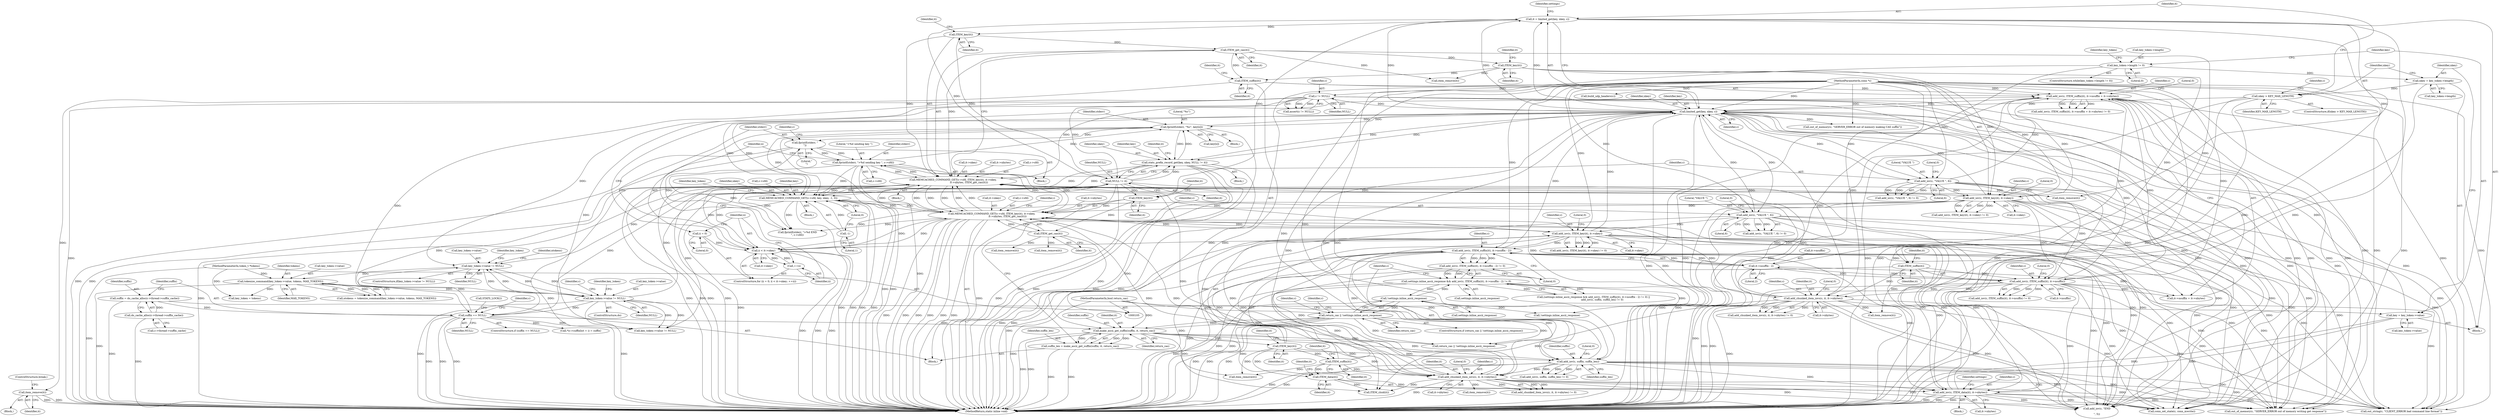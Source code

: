 digraph "0_memcached_a8c4a82787b8b6c256d61bd5c42fb7f92d1bae00@pointer" {
"1000493" [label="(Call,item_remove(it))"];
"1000482" [label="(Call,ITEM_suffix(it))"];
"1000459" [label="(Call,ITEM_key(it))"];
"1000446" [label="(Call,ITEM_get_cas(it))"];
"1000438" [label="(Call,ITEM_key(it))"];
"1000171" [label="(Call,it = limited_get(key, nkey, c))"];
"1000173" [label="(Call,limited_get(key, nkey, c))"];
"1000139" [label="(Call,key = key_token->value)"];
"1000669" [label="(Call,key_token->value != NULL)"];
"1000660" [label="(Call,tokenize_command(key_token->value, tokens, MAX_TOKENS))"];
"1000652" [label="(Call,key_token->value != NULL)"];
"1000185" [label="(Call,NULL != it)"];
"1000314" [label="(Call,suffix == NULL)"];
"1000305" [label="(Call,suffix = do_cache_alloc(c->thread->suffix_cache))"];
"1000307" [label="(Call,do_cache_alloc(c->thread->suffix_cache))"];
"1000127" [label="(Call,c != NULL)"];
"1000106" [label="(MethodParameterIn,conn *c)"];
"1000107" [label="(MethodParameterIn,token_t *tokens)"];
"1000546" [label="(Call,fprintf(stderr, \"%c\", key[ii]))"];
"1000528" [label="(Call,fprintf(stderr, \">%d sending key \", c->sfd))"];
"1000552" [label="(Call,fprintf(stderr, \"\n\"))"];
"1000434" [label="(Call,MEMCACHED_COMMAND_GET(c->sfd, ITEM_key(it), it->nkey,\n                                        it->nbytes, ITEM_get_cas(it)))"];
"1000640" [label="(Call,MEMCACHED_COMMAND_GET(c->sfd, key, nkey, -1, 0))"];
"1000245" [label="(Call,MEMCACHED_COMMAND_GET(c->sfd, ITEM_key(it), it->nkey,\n                                        it->nbytes, ITEM_get_cas(it)))"];
"1000249" [label="(Call,ITEM_key(it))"];
"1000538" [label="(Call,ii < it->nkey)"];
"1000535" [label="(Call,ii = 0)"];
"1000543" [label="(Call,++ii)"];
"1000457" [label="(Call,add_iov(c, ITEM_key(it), it->nkey))"];
"1000451" [label="(Call,add_iov(c, \"VALUE \", 6))"];
"1000368" [label="(Call,add_iov(c, ITEM_key(it), it->nkey))"];
"1000361" [label="(Call,add_iov(c, \"VALUE \", 6))"];
"1000370" [label="(Call,ITEM_key(it))"];
"1000354" [label="(Call,make_ascii_get_suffix(suffix, it, return_cas))"];
"1000257" [label="(Call,ITEM_get_cas(it))"];
"1000238" [label="(Call,return_cas || !settings.inline_ascii_response)"];
"1000109" [label="(MethodParameterIn,bool return_cas)"];
"1000240" [label="(Call,!settings.inline_ascii_response)"];
"1000377" [label="(Call,settings.inline_ascii_response && add_iov(c, ITEM_suffix(it), it->nsuffix - 2) != 0)"];
"1000381" [label="(Call,add_iov(c, ITEM_suffix(it), it->nsuffix - 2) != 0)"];
"1000382" [label="(Call,add_iov(c, ITEM_suffix(it), it->nsuffix - 2))"];
"1000384" [label="(Call,ITEM_suffix(it))"];
"1000386" [label="(Call,it->nsuffix - 2)"];
"1000500" [label="(Call,add_iov(c, ITEM_suffix(it), it->nsuffix))"];
"1000502" [label="(Call,ITEM_suffix(it))"];
"1000421" [label="(Call,add_chunked_item_iovs(c, it, it->nbytes))"];
"1000393" [label="(Call,add_iov(c, suffix, suffix_len))"];
"1000352" [label="(Call,suffix_len = make_ascii_get_suffix(suffix, it, return_cas))"];
"1000411" [label="(Call,add_iov(c, ITEM_data(it), it->nbytes))"];
"1000413" [label="(Call,ITEM_data(it))"];
"1000509" [label="(Call,add_chunked_item_iovs(c, it, it->nbytes))"];
"1000182" [label="(Call,stats_prefix_record_get(key, nkey, NULL != it))"];
"1000646" [label="(Call,-1)"];
"1000150" [label="(Call,nkey > KEY_MAX_LENGTH)"];
"1000144" [label="(Call,nkey = key_token->length)"];
"1000133" [label="(Call,key_token->length != 0)"];
"1000480" [label="(Call,add_iov(c, ITEM_suffix(it), it->nsuffix + it->nbytes))"];
"1000547" [label="(Identifier,stderr)"];
"1000666" [label="(Call,key_token = tokens)"];
"1000479" [label="(Call,add_iov(c, ITEM_suffix(it), it->nsuffix + it->nbytes) != 0)"];
"1000414" [label="(Identifier,it)"];
"1000443" [label="(Call,it->nbytes)"];
"1000641" [label="(Call,c->sfd)"];
"1000382" [label="(Call,add_iov(c, ITEM_suffix(it), it->nsuffix - 2))"];
"1000438" [label="(Call,ITEM_key(it))"];
"1000172" [label="(Identifier,it)"];
"1000364" [label="(Literal,6)"];
"1000435" [label="(Call,c->sfd)"];
"1000450" [label="(Call,add_iov(c, \"VALUE \", 6) != 0)"];
"1000132" [label="(ControlStructure,while(key_token->length != 0))"];
"1000234" [label="(Call,item_remove(it))"];
"1000130" [label="(ControlStructure,do)"];
"1000659" [label="(Identifier,ntokens)"];
"1000653" [label="(Call,key_token->value)"];
"1000251" [label="(Call,it->nkey)"];
"1000665" [label="(Identifier,MAX_TOKENS)"];
"1000314" [label="(Call,suffix == NULL)"];
"1000543" [label="(Call,++ii)"];
"1000175" [label="(Identifier,nkey)"];
"1000378" [label="(Call,settings.inline_ascii_response)"];
"1000176" [label="(Identifier,c)"];
"1000137" [label="(Literal,0)"];
"1000528" [label="(Call,fprintf(stderr, \">%d sending key \", c->sfd))"];
"1000423" [label="(Identifier,it)"];
"1000546" [label="(Call,fprintf(stderr, \"%c\", key[ii]))"];
"1000482" [label="(Call,ITEM_suffix(it))"];
"1000150" [label="(Call,nkey > KEY_MAX_LENGTH)"];
"1000388" [label="(Identifier,it)"];
"1000457" [label="(Call,add_iov(c, ITEM_key(it), it->nkey))"];
"1000436" [label="(Identifier,c)"];
"1000458" [label="(Identifier,c)"];
"1000689" [label="(Call,!settings.inline_ascii_response)"];
"1000397" [label="(Literal,0)"];
"1000355" [label="(Identifier,suffix)"];
"1000504" [label="(Call,it->nsuffix)"];
"1000427" [label="(Literal,0)"];
"1000181" [label="(Block,)"];
"1000421" [label="(Call,add_chunked_item_iovs(c, it, it->nbytes))"];
"1000654" [label="(Identifier,key_token)"];
"1000384" [label="(Call,ITEM_suffix(it))"];
"1000377" [label="(Call,settings.inline_ascii_response && add_iov(c, ITEM_suffix(it), it->nsuffix - 2) != 0)"];
"1000154" [label="(Call,out_string(c, \"CLIENT_ERROR bad command line format\"))"];
"1000182" [label="(Call,stats_prefix_record_get(key, nkey, NULL != it))"];
"1000152" [label="(Identifier,KEY_MAX_LENGTH)"];
"1000368" [label="(Call,add_iov(c, ITEM_key(it), it->nkey))"];
"1000361" [label="(Call,add_iov(c, \"VALUE \", 6))"];
"1000447" [label="(Identifier,it)"];
"1000549" [label="(Call,key[ii])"];
"1000246" [label="(Call,c->sfd)"];
"1000316" [label="(Identifier,NULL)"];
"1000530" [label="(Literal,\">%d sending key \")"];
"1000534" [label="(ControlStructure,for (ii = 0; ii < it->nkey; ++ii))"];
"1000367" [label="(Call,add_iov(c, ITEM_key(it), it->nkey) != 0)"];
"1000387" [label="(Call,it->nsuffix)"];
"1000446" [label="(Call,ITEM_get_cas(it))"];
"1000240" [label="(Call,!settings.inline_ascii_response)"];
"1000727" [label="(Call,add_iov(c, \"END\r\n\", 5))"];
"1000247" [label="(Identifier,c)"];
"1000362" [label="(Identifier,c)"];
"1000738" [label="(Call,build_udp_headers(c))"];
"1000651" [label="(ControlStructure,if(key_token->value != NULL))"];
"1000492" [label="(Block,)"];
"1000687" [label="(Call,return_cas || !settings.inline_ascii_response)"];
"1000126" [label="(Call,assert(c != NULL))"];
"1000509" [label="(Call,add_chunked_item_iovs(c, it, it->nbytes))"];
"1000502" [label="(Call,ITEM_suffix(it))"];
"1000151" [label="(Identifier,nkey)"];
"1000486" [label="(Identifier,it)"];
"1000313" [label="(ControlStructure,if (suffix == NULL))"];
"1000544" [label="(Identifier,ii)"];
"1000360" [label="(Call,add_iov(c, \"VALUE \", 6) != 0)"];
"1000574" [label="(Call,ITEM_clsid(it))"];
"1000434" [label="(Call,MEMCACHED_COMMAND_GET(c->sfd, ITEM_key(it), it->nkey,\n                                        it->nbytes, ITEM_get_cas(it)))"];
"1000107" [label="(MethodParameterIn,token_t *tokens)"];
"1000439" [label="(Identifier,it)"];
"1000676" [label="(Identifier,c)"];
"1000720" [label="(Call,key_token->value != NULL)"];
"1000664" [label="(Identifier,tokens)"];
"1000545" [label="(Block,)"];
"1000372" [label="(Call,it->nkey)"];
"1000239" [label="(Identifier,return_cas)"];
"1000508" [label="(Call,add_chunked_item_iovs(c, it, it->nbytes) != 0)"];
"1000510" [label="(Identifier,c)"];
"1000145" [label="(Identifier,nkey)"];
"1000433" [label="(Block,)"];
"1000415" [label="(Call,it->nbytes)"];
"1000106" [label="(MethodParameterIn,conn *c)"];
"1000536" [label="(Identifier,ii)"];
"1000146" [label="(Call,key_token->length)"];
"1000512" [label="(Call,it->nbytes)"];
"1000673" [label="(Identifier,NULL)"];
"1000429" [label="(Call,item_remove(it))"];
"1000375" [label="(Literal,0)"];
"1000357" [label="(Identifier,return_cas)"];
"1000529" [label="(Identifier,stderr)"];
"1000356" [label="(Identifier,it)"];
"1000503" [label="(Identifier,it)"];
"1000644" [label="(Identifier,key)"];
"1000455" [label="(Literal,0)"];
"1000548" [label="(Literal,\"%c\")"];
"1000652" [label="(Call,key_token->value != NULL)"];
"1000531" [label="(Call,c->sfd)"];
"1000133" [label="(Call,key_token->length != 0)"];
"1000526" [label="(Block,)"];
"1000538" [label="(Call,ii < it->nkey)"];
"1000149" [label="(ControlStructure,if(nkey > KEY_MAX_LENGTH))"];
"1000315" [label="(Identifier,suffix)"];
"1000370" [label="(Call,ITEM_key(it))"];
"1000139" [label="(Call,key = key_token->value)"];
"1000456" [label="(Call,add_iov(c, ITEM_key(it), it->nkey) != 0)"];
"1000392" [label="(Call,add_iov(c, suffix, suffix_len) != 0)"];
"1000155" [label="(Identifier,c)"];
"1000441" [label="(Identifier,it)"];
"1000250" [label="(Identifier,it)"];
"1000480" [label="(Call,add_iov(c, ITEM_suffix(it), it->nsuffix + it->nbytes))"];
"1000484" [label="(Call,it->nsuffix + it->nbytes)"];
"1000396" [label="(Identifier,suffix_len)"];
"1000327" [label="(Call,item_remove(it))"];
"1000440" [label="(Call,it->nkey)"];
"1000511" [label="(Identifier,it)"];
"1000712" [label="(Call,fprintf(stderr, \">%d END\n\", c->sfd))"];
"1000383" [label="(Identifier,c)"];
"1000647" [label="(Literal,1)"];
"1000481" [label="(Identifier,c)"];
"1000650" [label="(Identifier,key_token)"];
"1000318" [label="(Call,STATS_LOCK())"];
"1000451" [label="(Call,add_iov(c, \"VALUE \", 6))"];
"1000661" [label="(Call,key_token->value)"];
"1000411" [label="(Call,add_iov(c, ITEM_data(it), it->nbytes))"];
"1000187" [label="(Identifier,it)"];
"1000343" [label="(Call,*(c->suffixlist + i) = suffix)"];
"1000640" [label="(Call,MEMCACHED_COMMAND_GET(c->sfd, key, nkey, -1, 0))"];
"1000305" [label="(Call,suffix = do_cache_alloc(c->thread->suffix_cache))"];
"1000363" [label="(Literal,\"VALUE \")"];
"1000742" [label="(Call,out_of_memory(c, \"SERVER_ERROR out of memory writing get response\"))"];
"1000140" [label="(Identifier,key)"];
"1000494" [label="(Identifier,it)"];
"1000324" [label="(Call,out_of_memory(c, \"SERVER_ERROR out of memory making CAS suffix\"))"];
"1000245" [label="(Call,MEMCACHED_COMMAND_GET(c->sfd, ITEM_key(it), it->nkey,\n                                        it->nbytes, ITEM_get_cas(it)))"];
"1000171" [label="(Call,it = limited_get(key, nkey, c))"];
"1000645" [label="(Identifier,nkey)"];
"1000365" [label="(Literal,0)"];
"1000554" [label="(Literal,\"\n\")"];
"1000483" [label="(Identifier,it)"];
"1000129" [label="(Identifier,NULL)"];
"1000308" [label="(Call,c->thread->suffix_cache)"];
"1000539" [label="(Identifier,ii)"];
"1000371" [label="(Identifier,it)"];
"1000238" [label="(Call,return_cas || !settings.inline_ascii_response)"];
"1000507" [label="(Literal,0)"];
"1000135" [label="(Identifier,key_token)"];
"1000420" [label="(Call,add_chunked_item_iovs(c, it, it->nbytes) != 0)"];
"1000376" [label="(Call,(settings.inline_ascii_response && add_iov(c, ITEM_suffix(it), it->nsuffix - 2) != 0) ||\n                      add_iov(c, suffix, suffix_len) != 0)"];
"1000261" [label="(Identifier,i)"];
"1000353" [label="(Identifier,suffix_len)"];
"1000307" [label="(Call,do_cache_alloc(c->thread->suffix_cache))"];
"1000369" [label="(Identifier,c)"];
"1000249" [label="(Call,ITEM_key(it))"];
"1000144" [label="(Call,nkey = key_token->length)"];
"1000410" [label="(Block,)"];
"1000184" [label="(Identifier,nkey)"];
"1000244" [label="(Block,)"];
"1000500" [label="(Call,add_iov(c, ITEM_suffix(it), it->nsuffix))"];
"1000505" [label="(Identifier,it)"];
"1000523" [label="(Identifier,settings)"];
"1000186" [label="(Identifier,NULL)"];
"1000128" [label="(Identifier,c)"];
"1000258" [label="(Identifier,it)"];
"1000453" [label="(Literal,\"VALUE \")"];
"1000416" [label="(Identifier,it)"];
"1000306" [label="(Identifier,suffix)"];
"1000138" [label="(Block,)"];
"1000241" [label="(Call,settings.inline_ascii_response)"];
"1000646" [label="(Call,-1)"];
"1000381" [label="(Call,add_iov(c, ITEM_suffix(it), it->nsuffix - 2) != 0)"];
"1000413" [label="(Call,ITEM_data(it))"];
"1000185" [label="(Call,NULL != it)"];
"1000464" [label="(Literal,0)"];
"1000354" [label="(Call,make_ascii_get_suffix(suffix, it, return_cas))"];
"1000179" [label="(Identifier,settings)"];
"1000394" [label="(Identifier,c)"];
"1000670" [label="(Call,key_token->value)"];
"1000393" [label="(Call,add_iov(c, suffix, suffix_len))"];
"1000656" [label="(Identifier,NULL)"];
"1000517" [label="(Call,item_remove(it))"];
"1000495" [label="(ControlStructure,break;)"];
"1000183" [label="(Identifier,key)"];
"1000552" [label="(Call,fprintf(stderr, \"\n\"))"];
"1000535" [label="(Call,ii = 0)"];
"1000373" [label="(Identifier,it)"];
"1000352" [label="(Call,suffix_len = make_ascii_get_suffix(suffix, it, return_cas))"];
"1000671" [label="(Identifier,key_token)"];
"1000462" [label="(Identifier,it)"];
"1000399" [label="(Call,item_remove(it))"];
"1000459" [label="(Call,ITEM_key(it))"];
"1000424" [label="(Call,it->nbytes)"];
"1000553" [label="(Identifier,stderr)"];
"1000412" [label="(Identifier,c)"];
"1000515" [label="(Literal,0)"];
"1000395" [label="(Identifier,suffix)"];
"1000491" [label="(Literal,0)"];
"1000386" [label="(Call,it->nsuffix - 2)"];
"1000605" [label="(Block,)"];
"1000658" [label="(Call,ntokens = tokenize_command(key_token->value, tokens, MAX_TOKENS))"];
"1000452" [label="(Identifier,c)"];
"1000391" [label="(Literal,0)"];
"1000755" [label="(MethodReturn,static inline void)"];
"1000493" [label="(Call,item_remove(it))"];
"1000466" [label="(Call,item_remove(it))"];
"1000174" [label="(Identifier,key)"];
"1000648" [label="(Literal,0)"];
"1000660" [label="(Call,tokenize_command(key_token->value, tokens, MAX_TOKENS))"];
"1000454" [label="(Literal,6)"];
"1000390" [label="(Literal,2)"];
"1000560" [label="(Identifier,c)"];
"1000501" [label="(Identifier,c)"];
"1000237" [label="(ControlStructure,if (return_cas || !settings.inline_ascii_response))"];
"1000669" [label="(Call,key_token->value != NULL)"];
"1000537" [label="(Literal,0)"];
"1000540" [label="(Call,it->nkey)"];
"1000127" [label="(Call,c != NULL)"];
"1000460" [label="(Identifier,it)"];
"1000252" [label="(Identifier,it)"];
"1000109" [label="(MethodParameterIn,bool return_cas)"];
"1000347" [label="(Identifier,c)"];
"1000141" [label="(Call,key_token->value)"];
"1000302" [label="(Call,item_remove(it))"];
"1000257" [label="(Call,ITEM_get_cas(it))"];
"1000254" [label="(Call,it->nbytes)"];
"1000461" [label="(Call,it->nkey)"];
"1000385" [label="(Identifier,it)"];
"1000189" [label="(Identifier,it)"];
"1000173" [label="(Call,limited_get(key, nkey, c))"];
"1000499" [label="(Call,add_iov(c, ITEM_suffix(it), it->nsuffix) != 0)"];
"1000747" [label="(Call,conn_set_state(c, conn_mwrite))"];
"1000134" [label="(Call,key_token->length)"];
"1000422" [label="(Identifier,c)"];
"1000493" -> "1000492"  [label="AST: "];
"1000493" -> "1000494"  [label="CFG: "];
"1000494" -> "1000493"  [label="AST: "];
"1000495" -> "1000493"  [label="CFG: "];
"1000493" -> "1000755"  [label="DDG: "];
"1000493" -> "1000755"  [label="DDG: "];
"1000482" -> "1000493"  [label="DDG: "];
"1000482" -> "1000480"  [label="AST: "];
"1000482" -> "1000483"  [label="CFG: "];
"1000483" -> "1000482"  [label="AST: "];
"1000486" -> "1000482"  [label="CFG: "];
"1000482" -> "1000480"  [label="DDG: "];
"1000459" -> "1000482"  [label="DDG: "];
"1000446" -> "1000482"  [label="DDG: "];
"1000482" -> "1000574"  [label="DDG: "];
"1000459" -> "1000457"  [label="AST: "];
"1000459" -> "1000460"  [label="CFG: "];
"1000460" -> "1000459"  [label="AST: "];
"1000462" -> "1000459"  [label="CFG: "];
"1000459" -> "1000457"  [label="DDG: "];
"1000446" -> "1000459"  [label="DDG: "];
"1000459" -> "1000466"  [label="DDG: "];
"1000459" -> "1000502"  [label="DDG: "];
"1000446" -> "1000434"  [label="AST: "];
"1000446" -> "1000447"  [label="CFG: "];
"1000447" -> "1000446"  [label="AST: "];
"1000434" -> "1000446"  [label="CFG: "];
"1000446" -> "1000434"  [label="DDG: "];
"1000438" -> "1000446"  [label="DDG: "];
"1000446" -> "1000466"  [label="DDG: "];
"1000446" -> "1000502"  [label="DDG: "];
"1000438" -> "1000434"  [label="AST: "];
"1000438" -> "1000439"  [label="CFG: "];
"1000439" -> "1000438"  [label="AST: "];
"1000441" -> "1000438"  [label="CFG: "];
"1000438" -> "1000434"  [label="DDG: "];
"1000171" -> "1000438"  [label="DDG: "];
"1000185" -> "1000438"  [label="DDG: "];
"1000171" -> "1000138"  [label="AST: "];
"1000171" -> "1000173"  [label="CFG: "];
"1000172" -> "1000171"  [label="AST: "];
"1000173" -> "1000171"  [label="AST: "];
"1000179" -> "1000171"  [label="CFG: "];
"1000171" -> "1000755"  [label="DDG: "];
"1000171" -> "1000755"  [label="DDG: "];
"1000173" -> "1000171"  [label="DDG: "];
"1000173" -> "1000171"  [label="DDG: "];
"1000173" -> "1000171"  [label="DDG: "];
"1000171" -> "1000185"  [label="DDG: "];
"1000171" -> "1000234"  [label="DDG: "];
"1000171" -> "1000249"  [label="DDG: "];
"1000173" -> "1000176"  [label="CFG: "];
"1000174" -> "1000173"  [label="AST: "];
"1000175" -> "1000173"  [label="AST: "];
"1000176" -> "1000173"  [label="AST: "];
"1000173" -> "1000755"  [label="DDG: "];
"1000173" -> "1000755"  [label="DDG: "];
"1000173" -> "1000154"  [label="DDG: "];
"1000139" -> "1000173"  [label="DDG: "];
"1000546" -> "1000173"  [label="DDG: "];
"1000150" -> "1000173"  [label="DDG: "];
"1000368" -> "1000173"  [label="DDG: "];
"1000393" -> "1000173"  [label="DDG: "];
"1000382" -> "1000173"  [label="DDG: "];
"1000411" -> "1000173"  [label="DDG: "];
"1000500" -> "1000173"  [label="DDG: "];
"1000451" -> "1000173"  [label="DDG: "];
"1000421" -> "1000173"  [label="DDG: "];
"1000361" -> "1000173"  [label="DDG: "];
"1000457" -> "1000173"  [label="DDG: "];
"1000127" -> "1000173"  [label="DDG: "];
"1000480" -> "1000173"  [label="DDG: "];
"1000509" -> "1000173"  [label="DDG: "];
"1000106" -> "1000173"  [label="DDG: "];
"1000173" -> "1000182"  [label="DDG: "];
"1000173" -> "1000182"  [label="DDG: "];
"1000173" -> "1000324"  [label="DDG: "];
"1000173" -> "1000361"  [label="DDG: "];
"1000173" -> "1000451"  [label="DDG: "];
"1000173" -> "1000546"  [label="DDG: "];
"1000173" -> "1000640"  [label="DDG: "];
"1000173" -> "1000640"  [label="DDG: "];
"1000173" -> "1000727"  [label="DDG: "];
"1000173" -> "1000742"  [label="DDG: "];
"1000173" -> "1000747"  [label="DDG: "];
"1000139" -> "1000138"  [label="AST: "];
"1000139" -> "1000141"  [label="CFG: "];
"1000140" -> "1000139"  [label="AST: "];
"1000141" -> "1000139"  [label="AST: "];
"1000145" -> "1000139"  [label="CFG: "];
"1000139" -> "1000755"  [label="DDG: "];
"1000139" -> "1000755"  [label="DDG: "];
"1000669" -> "1000139"  [label="DDG: "];
"1000669" -> "1000130"  [label="AST: "];
"1000669" -> "1000673"  [label="CFG: "];
"1000670" -> "1000669"  [label="AST: "];
"1000673" -> "1000669"  [label="AST: "];
"1000135" -> "1000669"  [label="CFG: "];
"1000676" -> "1000669"  [label="CFG: "];
"1000669" -> "1000755"  [label="DDG: "];
"1000669" -> "1000755"  [label="DDG: "];
"1000669" -> "1000185"  [label="DDG: "];
"1000669" -> "1000314"  [label="DDG: "];
"1000669" -> "1000652"  [label="DDG: "];
"1000669" -> "1000652"  [label="DDG: "];
"1000660" -> "1000669"  [label="DDG: "];
"1000652" -> "1000669"  [label="DDG: "];
"1000652" -> "1000669"  [label="DDG: "];
"1000669" -> "1000720"  [label="DDG: "];
"1000669" -> "1000720"  [label="DDG: "];
"1000660" -> "1000658"  [label="AST: "];
"1000660" -> "1000665"  [label="CFG: "];
"1000661" -> "1000660"  [label="AST: "];
"1000664" -> "1000660"  [label="AST: "];
"1000665" -> "1000660"  [label="AST: "];
"1000658" -> "1000660"  [label="CFG: "];
"1000660" -> "1000755"  [label="DDG: "];
"1000660" -> "1000658"  [label="DDG: "];
"1000660" -> "1000658"  [label="DDG: "];
"1000660" -> "1000658"  [label="DDG: "];
"1000652" -> "1000660"  [label="DDG: "];
"1000107" -> "1000660"  [label="DDG: "];
"1000660" -> "1000666"  [label="DDG: "];
"1000652" -> "1000651"  [label="AST: "];
"1000652" -> "1000656"  [label="CFG: "];
"1000653" -> "1000652"  [label="AST: "];
"1000656" -> "1000652"  [label="AST: "];
"1000671" -> "1000652"  [label="CFG: "];
"1000659" -> "1000652"  [label="CFG: "];
"1000185" -> "1000652"  [label="DDG: "];
"1000314" -> "1000652"  [label="DDG: "];
"1000127" -> "1000652"  [label="DDG: "];
"1000185" -> "1000182"  [label="AST: "];
"1000185" -> "1000187"  [label="CFG: "];
"1000186" -> "1000185"  [label="AST: "];
"1000187" -> "1000185"  [label="AST: "];
"1000182" -> "1000185"  [label="CFG: "];
"1000185" -> "1000755"  [label="DDG: "];
"1000185" -> "1000755"  [label="DDG: "];
"1000185" -> "1000182"  [label="DDG: "];
"1000185" -> "1000182"  [label="DDG: "];
"1000314" -> "1000185"  [label="DDG: "];
"1000127" -> "1000185"  [label="DDG: "];
"1000185" -> "1000234"  [label="DDG: "];
"1000185" -> "1000249"  [label="DDG: "];
"1000185" -> "1000314"  [label="DDG: "];
"1000185" -> "1000720"  [label="DDG: "];
"1000314" -> "1000313"  [label="AST: "];
"1000314" -> "1000316"  [label="CFG: "];
"1000315" -> "1000314"  [label="AST: "];
"1000316" -> "1000314"  [label="AST: "];
"1000318" -> "1000314"  [label="CFG: "];
"1000347" -> "1000314"  [label="CFG: "];
"1000314" -> "1000755"  [label="DDG: "];
"1000314" -> "1000755"  [label="DDG: "];
"1000314" -> "1000755"  [label="DDG: "];
"1000305" -> "1000314"  [label="DDG: "];
"1000127" -> "1000314"  [label="DDG: "];
"1000314" -> "1000343"  [label="DDG: "];
"1000314" -> "1000354"  [label="DDG: "];
"1000314" -> "1000720"  [label="DDG: "];
"1000305" -> "1000244"  [label="AST: "];
"1000305" -> "1000307"  [label="CFG: "];
"1000306" -> "1000305"  [label="AST: "];
"1000307" -> "1000305"  [label="AST: "];
"1000315" -> "1000305"  [label="CFG: "];
"1000305" -> "1000755"  [label="DDG: "];
"1000307" -> "1000305"  [label="DDG: "];
"1000307" -> "1000308"  [label="CFG: "];
"1000308" -> "1000307"  [label="AST: "];
"1000307" -> "1000755"  [label="DDG: "];
"1000127" -> "1000126"  [label="AST: "];
"1000127" -> "1000129"  [label="CFG: "];
"1000128" -> "1000127"  [label="AST: "];
"1000129" -> "1000127"  [label="AST: "];
"1000126" -> "1000127"  [label="CFG: "];
"1000127" -> "1000755"  [label="DDG: "];
"1000127" -> "1000126"  [label="DDG: "];
"1000127" -> "1000126"  [label="DDG: "];
"1000106" -> "1000127"  [label="DDG: "];
"1000127" -> "1000154"  [label="DDG: "];
"1000127" -> "1000720"  [label="DDG: "];
"1000127" -> "1000727"  [label="DDG: "];
"1000127" -> "1000742"  [label="DDG: "];
"1000127" -> "1000747"  [label="DDG: "];
"1000106" -> "1000105"  [label="AST: "];
"1000106" -> "1000755"  [label="DDG: "];
"1000106" -> "1000154"  [label="DDG: "];
"1000106" -> "1000324"  [label="DDG: "];
"1000106" -> "1000361"  [label="DDG: "];
"1000106" -> "1000368"  [label="DDG: "];
"1000106" -> "1000382"  [label="DDG: "];
"1000106" -> "1000393"  [label="DDG: "];
"1000106" -> "1000411"  [label="DDG: "];
"1000106" -> "1000421"  [label="DDG: "];
"1000106" -> "1000451"  [label="DDG: "];
"1000106" -> "1000457"  [label="DDG: "];
"1000106" -> "1000480"  [label="DDG: "];
"1000106" -> "1000500"  [label="DDG: "];
"1000106" -> "1000509"  [label="DDG: "];
"1000106" -> "1000727"  [label="DDG: "];
"1000106" -> "1000738"  [label="DDG: "];
"1000106" -> "1000742"  [label="DDG: "];
"1000106" -> "1000747"  [label="DDG: "];
"1000107" -> "1000105"  [label="AST: "];
"1000107" -> "1000755"  [label="DDG: "];
"1000107" -> "1000666"  [label="DDG: "];
"1000546" -> "1000545"  [label="AST: "];
"1000546" -> "1000549"  [label="CFG: "];
"1000547" -> "1000546"  [label="AST: "];
"1000548" -> "1000546"  [label="AST: "];
"1000549" -> "1000546"  [label="AST: "];
"1000544" -> "1000546"  [label="CFG: "];
"1000546" -> "1000755"  [label="DDG: "];
"1000546" -> "1000755"  [label="DDG: "];
"1000546" -> "1000182"  [label="DDG: "];
"1000528" -> "1000546"  [label="DDG: "];
"1000182" -> "1000546"  [label="DDG: "];
"1000546" -> "1000552"  [label="DDG: "];
"1000546" -> "1000640"  [label="DDG: "];
"1000528" -> "1000526"  [label="AST: "];
"1000528" -> "1000531"  [label="CFG: "];
"1000529" -> "1000528"  [label="AST: "];
"1000530" -> "1000528"  [label="AST: "];
"1000531" -> "1000528"  [label="AST: "];
"1000536" -> "1000528"  [label="CFG: "];
"1000528" -> "1000755"  [label="DDG: "];
"1000528" -> "1000755"  [label="DDG: "];
"1000528" -> "1000245"  [label="DDG: "];
"1000528" -> "1000434"  [label="DDG: "];
"1000552" -> "1000528"  [label="DDG: "];
"1000434" -> "1000528"  [label="DDG: "];
"1000245" -> "1000528"  [label="DDG: "];
"1000528" -> "1000552"  [label="DDG: "];
"1000528" -> "1000640"  [label="DDG: "];
"1000528" -> "1000712"  [label="DDG: "];
"1000552" -> "1000526"  [label="AST: "];
"1000552" -> "1000554"  [label="CFG: "];
"1000553" -> "1000552"  [label="AST: "];
"1000554" -> "1000552"  [label="AST: "];
"1000560" -> "1000552"  [label="CFG: "];
"1000552" -> "1000755"  [label="DDG: "];
"1000552" -> "1000755"  [label="DDG: "];
"1000552" -> "1000712"  [label="DDG: "];
"1000434" -> "1000433"  [label="AST: "];
"1000435" -> "1000434"  [label="AST: "];
"1000440" -> "1000434"  [label="AST: "];
"1000443" -> "1000434"  [label="AST: "];
"1000452" -> "1000434"  [label="CFG: "];
"1000434" -> "1000755"  [label="DDG: "];
"1000434" -> "1000755"  [label="DDG: "];
"1000434" -> "1000755"  [label="DDG: "];
"1000434" -> "1000755"  [label="DDG: "];
"1000434" -> "1000755"  [label="DDG: "];
"1000434" -> "1000755"  [label="DDG: "];
"1000434" -> "1000245"  [label="DDG: "];
"1000434" -> "1000245"  [label="DDG: "];
"1000434" -> "1000245"  [label="DDG: "];
"1000640" -> "1000434"  [label="DDG: "];
"1000245" -> "1000434"  [label="DDG: "];
"1000245" -> "1000434"  [label="DDG: "];
"1000245" -> "1000434"  [label="DDG: "];
"1000538" -> "1000434"  [label="DDG: "];
"1000457" -> "1000434"  [label="DDG: "];
"1000368" -> "1000434"  [label="DDG: "];
"1000421" -> "1000434"  [label="DDG: "];
"1000411" -> "1000434"  [label="DDG: "];
"1000509" -> "1000434"  [label="DDG: "];
"1000434" -> "1000457"  [label="DDG: "];
"1000434" -> "1000480"  [label="DDG: "];
"1000434" -> "1000484"  [label="DDG: "];
"1000434" -> "1000509"  [label="DDG: "];
"1000434" -> "1000538"  [label="DDG: "];
"1000434" -> "1000640"  [label="DDG: "];
"1000434" -> "1000712"  [label="DDG: "];
"1000640" -> "1000605"  [label="AST: "];
"1000640" -> "1000648"  [label="CFG: "];
"1000641" -> "1000640"  [label="AST: "];
"1000644" -> "1000640"  [label="AST: "];
"1000645" -> "1000640"  [label="AST: "];
"1000646" -> "1000640"  [label="AST: "];
"1000648" -> "1000640"  [label="AST: "];
"1000650" -> "1000640"  [label="CFG: "];
"1000640" -> "1000755"  [label="DDG: "];
"1000640" -> "1000755"  [label="DDG: "];
"1000640" -> "1000755"  [label="DDG: "];
"1000640" -> "1000755"  [label="DDG: "];
"1000640" -> "1000755"  [label="DDG: "];
"1000640" -> "1000245"  [label="DDG: "];
"1000245" -> "1000640"  [label="DDG: "];
"1000182" -> "1000640"  [label="DDG: "];
"1000182" -> "1000640"  [label="DDG: "];
"1000646" -> "1000640"  [label="DDG: "];
"1000640" -> "1000712"  [label="DDG: "];
"1000245" -> "1000244"  [label="AST: "];
"1000245" -> "1000257"  [label="CFG: "];
"1000246" -> "1000245"  [label="AST: "];
"1000249" -> "1000245"  [label="AST: "];
"1000251" -> "1000245"  [label="AST: "];
"1000254" -> "1000245"  [label="AST: "];
"1000257" -> "1000245"  [label="AST: "];
"1000261" -> "1000245"  [label="CFG: "];
"1000245" -> "1000755"  [label="DDG: "];
"1000245" -> "1000755"  [label="DDG: "];
"1000245" -> "1000755"  [label="DDG: "];
"1000245" -> "1000755"  [label="DDG: "];
"1000245" -> "1000755"  [label="DDG: "];
"1000245" -> "1000755"  [label="DDG: "];
"1000249" -> "1000245"  [label="DDG: "];
"1000538" -> "1000245"  [label="DDG: "];
"1000457" -> "1000245"  [label="DDG: "];
"1000368" -> "1000245"  [label="DDG: "];
"1000421" -> "1000245"  [label="DDG: "];
"1000411" -> "1000245"  [label="DDG: "];
"1000509" -> "1000245"  [label="DDG: "];
"1000257" -> "1000245"  [label="DDG: "];
"1000245" -> "1000368"  [label="DDG: "];
"1000245" -> "1000411"  [label="DDG: "];
"1000245" -> "1000421"  [label="DDG: "];
"1000245" -> "1000538"  [label="DDG: "];
"1000245" -> "1000712"  [label="DDG: "];
"1000249" -> "1000250"  [label="CFG: "];
"1000250" -> "1000249"  [label="AST: "];
"1000252" -> "1000249"  [label="CFG: "];
"1000249" -> "1000257"  [label="DDG: "];
"1000538" -> "1000534"  [label="AST: "];
"1000538" -> "1000540"  [label="CFG: "];
"1000539" -> "1000538"  [label="AST: "];
"1000540" -> "1000538"  [label="AST: "];
"1000547" -> "1000538"  [label="CFG: "];
"1000553" -> "1000538"  [label="CFG: "];
"1000538" -> "1000755"  [label="DDG: "];
"1000538" -> "1000755"  [label="DDG: "];
"1000538" -> "1000755"  [label="DDG: "];
"1000535" -> "1000538"  [label="DDG: "];
"1000543" -> "1000538"  [label="DDG: "];
"1000457" -> "1000538"  [label="DDG: "];
"1000368" -> "1000538"  [label="DDG: "];
"1000538" -> "1000543"  [label="DDG: "];
"1000535" -> "1000534"  [label="AST: "];
"1000535" -> "1000537"  [label="CFG: "];
"1000536" -> "1000535"  [label="AST: "];
"1000537" -> "1000535"  [label="AST: "];
"1000539" -> "1000535"  [label="CFG: "];
"1000543" -> "1000534"  [label="AST: "];
"1000543" -> "1000544"  [label="CFG: "];
"1000544" -> "1000543"  [label="AST: "];
"1000539" -> "1000543"  [label="CFG: "];
"1000457" -> "1000456"  [label="AST: "];
"1000457" -> "1000461"  [label="CFG: "];
"1000458" -> "1000457"  [label="AST: "];
"1000461" -> "1000457"  [label="AST: "];
"1000464" -> "1000457"  [label="CFG: "];
"1000457" -> "1000755"  [label="DDG: "];
"1000457" -> "1000755"  [label="DDG: "];
"1000457" -> "1000154"  [label="DDG: "];
"1000457" -> "1000456"  [label="DDG: "];
"1000457" -> "1000456"  [label="DDG: "];
"1000457" -> "1000456"  [label="DDG: "];
"1000451" -> "1000457"  [label="DDG: "];
"1000457" -> "1000480"  [label="DDG: "];
"1000457" -> "1000500"  [label="DDG: "];
"1000457" -> "1000727"  [label="DDG: "];
"1000457" -> "1000742"  [label="DDG: "];
"1000457" -> "1000747"  [label="DDG: "];
"1000451" -> "1000450"  [label="AST: "];
"1000451" -> "1000454"  [label="CFG: "];
"1000452" -> "1000451"  [label="AST: "];
"1000453" -> "1000451"  [label="AST: "];
"1000454" -> "1000451"  [label="AST: "];
"1000455" -> "1000451"  [label="CFG: "];
"1000451" -> "1000154"  [label="DDG: "];
"1000451" -> "1000450"  [label="DDG: "];
"1000451" -> "1000450"  [label="DDG: "];
"1000451" -> "1000450"  [label="DDG: "];
"1000451" -> "1000480"  [label="DDG: "];
"1000451" -> "1000500"  [label="DDG: "];
"1000451" -> "1000727"  [label="DDG: "];
"1000451" -> "1000742"  [label="DDG: "];
"1000451" -> "1000747"  [label="DDG: "];
"1000368" -> "1000367"  [label="AST: "];
"1000368" -> "1000372"  [label="CFG: "];
"1000369" -> "1000368"  [label="AST: "];
"1000370" -> "1000368"  [label="AST: "];
"1000372" -> "1000368"  [label="AST: "];
"1000375" -> "1000368"  [label="CFG: "];
"1000368" -> "1000755"  [label="DDG: "];
"1000368" -> "1000755"  [label="DDG: "];
"1000368" -> "1000154"  [label="DDG: "];
"1000368" -> "1000367"  [label="DDG: "];
"1000368" -> "1000367"  [label="DDG: "];
"1000368" -> "1000367"  [label="DDG: "];
"1000361" -> "1000368"  [label="DDG: "];
"1000370" -> "1000368"  [label="DDG: "];
"1000368" -> "1000382"  [label="DDG: "];
"1000368" -> "1000393"  [label="DDG: "];
"1000368" -> "1000411"  [label="DDG: "];
"1000368" -> "1000421"  [label="DDG: "];
"1000368" -> "1000727"  [label="DDG: "];
"1000368" -> "1000742"  [label="DDG: "];
"1000368" -> "1000747"  [label="DDG: "];
"1000361" -> "1000360"  [label="AST: "];
"1000361" -> "1000364"  [label="CFG: "];
"1000362" -> "1000361"  [label="AST: "];
"1000363" -> "1000361"  [label="AST: "];
"1000364" -> "1000361"  [label="AST: "];
"1000365" -> "1000361"  [label="CFG: "];
"1000361" -> "1000154"  [label="DDG: "];
"1000361" -> "1000360"  [label="DDG: "];
"1000361" -> "1000360"  [label="DDG: "];
"1000361" -> "1000360"  [label="DDG: "];
"1000361" -> "1000411"  [label="DDG: "];
"1000361" -> "1000421"  [label="DDG: "];
"1000361" -> "1000727"  [label="DDG: "];
"1000361" -> "1000742"  [label="DDG: "];
"1000361" -> "1000747"  [label="DDG: "];
"1000370" -> "1000371"  [label="CFG: "];
"1000371" -> "1000370"  [label="AST: "];
"1000373" -> "1000370"  [label="CFG: "];
"1000354" -> "1000370"  [label="DDG: "];
"1000370" -> "1000384"  [label="DDG: "];
"1000370" -> "1000399"  [label="DDG: "];
"1000370" -> "1000413"  [label="DDG: "];
"1000370" -> "1000421"  [label="DDG: "];
"1000354" -> "1000352"  [label="AST: "];
"1000354" -> "1000357"  [label="CFG: "];
"1000355" -> "1000354"  [label="AST: "];
"1000356" -> "1000354"  [label="AST: "];
"1000357" -> "1000354"  [label="AST: "];
"1000352" -> "1000354"  [label="CFG: "];
"1000354" -> "1000755"  [label="DDG: "];
"1000354" -> "1000755"  [label="DDG: "];
"1000354" -> "1000238"  [label="DDG: "];
"1000354" -> "1000352"  [label="DDG: "];
"1000354" -> "1000352"  [label="DDG: "];
"1000354" -> "1000352"  [label="DDG: "];
"1000257" -> "1000354"  [label="DDG: "];
"1000238" -> "1000354"  [label="DDG: "];
"1000109" -> "1000354"  [label="DDG: "];
"1000354" -> "1000393"  [label="DDG: "];
"1000354" -> "1000399"  [label="DDG: "];
"1000354" -> "1000413"  [label="DDG: "];
"1000354" -> "1000421"  [label="DDG: "];
"1000354" -> "1000687"  [label="DDG: "];
"1000257" -> "1000258"  [label="CFG: "];
"1000258" -> "1000257"  [label="AST: "];
"1000257" -> "1000302"  [label="DDG: "];
"1000257" -> "1000327"  [label="DDG: "];
"1000238" -> "1000237"  [label="AST: "];
"1000238" -> "1000239"  [label="CFG: "];
"1000238" -> "1000240"  [label="CFG: "];
"1000239" -> "1000238"  [label="AST: "];
"1000240" -> "1000238"  [label="AST: "];
"1000247" -> "1000238"  [label="CFG: "];
"1000436" -> "1000238"  [label="CFG: "];
"1000238" -> "1000755"  [label="DDG: "];
"1000238" -> "1000755"  [label="DDG: "];
"1000238" -> "1000755"  [label="DDG: "];
"1000109" -> "1000238"  [label="DDG: "];
"1000240" -> "1000238"  [label="DDG: "];
"1000238" -> "1000687"  [label="DDG: "];
"1000238" -> "1000687"  [label="DDG: "];
"1000109" -> "1000105"  [label="AST: "];
"1000109" -> "1000755"  [label="DDG: "];
"1000109" -> "1000687"  [label="DDG: "];
"1000240" -> "1000241"  [label="CFG: "];
"1000241" -> "1000240"  [label="AST: "];
"1000240" -> "1000755"  [label="DDG: "];
"1000377" -> "1000240"  [label="DDG: "];
"1000240" -> "1000377"  [label="DDG: "];
"1000240" -> "1000689"  [label="DDG: "];
"1000377" -> "1000376"  [label="AST: "];
"1000377" -> "1000378"  [label="CFG: "];
"1000377" -> "1000381"  [label="CFG: "];
"1000378" -> "1000377"  [label="AST: "];
"1000381" -> "1000377"  [label="AST: "];
"1000394" -> "1000377"  [label="CFG: "];
"1000376" -> "1000377"  [label="CFG: "];
"1000377" -> "1000755"  [label="DDG: "];
"1000377" -> "1000755"  [label="DDG: "];
"1000377" -> "1000376"  [label="DDG: "];
"1000377" -> "1000376"  [label="DDG: "];
"1000381" -> "1000377"  [label="DDG: "];
"1000381" -> "1000377"  [label="DDG: "];
"1000377" -> "1000689"  [label="DDG: "];
"1000381" -> "1000391"  [label="CFG: "];
"1000382" -> "1000381"  [label="AST: "];
"1000391" -> "1000381"  [label="AST: "];
"1000381" -> "1000755"  [label="DDG: "];
"1000382" -> "1000381"  [label="DDG: "];
"1000382" -> "1000381"  [label="DDG: "];
"1000382" -> "1000381"  [label="DDG: "];
"1000382" -> "1000386"  [label="CFG: "];
"1000383" -> "1000382"  [label="AST: "];
"1000384" -> "1000382"  [label="AST: "];
"1000386" -> "1000382"  [label="AST: "];
"1000391" -> "1000382"  [label="CFG: "];
"1000382" -> "1000755"  [label="DDG: "];
"1000382" -> "1000755"  [label="DDG: "];
"1000382" -> "1000154"  [label="DDG: "];
"1000384" -> "1000382"  [label="DDG: "];
"1000386" -> "1000382"  [label="DDG: "];
"1000386" -> "1000382"  [label="DDG: "];
"1000382" -> "1000393"  [label="DDG: "];
"1000382" -> "1000411"  [label="DDG: "];
"1000382" -> "1000421"  [label="DDG: "];
"1000382" -> "1000727"  [label="DDG: "];
"1000382" -> "1000742"  [label="DDG: "];
"1000382" -> "1000747"  [label="DDG: "];
"1000384" -> "1000385"  [label="CFG: "];
"1000385" -> "1000384"  [label="AST: "];
"1000388" -> "1000384"  [label="CFG: "];
"1000384" -> "1000399"  [label="DDG: "];
"1000384" -> "1000413"  [label="DDG: "];
"1000384" -> "1000421"  [label="DDG: "];
"1000386" -> "1000390"  [label="CFG: "];
"1000387" -> "1000386"  [label="AST: "];
"1000390" -> "1000386"  [label="AST: "];
"1000386" -> "1000755"  [label="DDG: "];
"1000500" -> "1000386"  [label="DDG: "];
"1000386" -> "1000480"  [label="DDG: "];
"1000386" -> "1000484"  [label="DDG: "];
"1000386" -> "1000500"  [label="DDG: "];
"1000500" -> "1000499"  [label="AST: "];
"1000500" -> "1000504"  [label="CFG: "];
"1000501" -> "1000500"  [label="AST: "];
"1000502" -> "1000500"  [label="AST: "];
"1000504" -> "1000500"  [label="AST: "];
"1000507" -> "1000500"  [label="CFG: "];
"1000500" -> "1000755"  [label="DDG: "];
"1000500" -> "1000755"  [label="DDG: "];
"1000500" -> "1000154"  [label="DDG: "];
"1000500" -> "1000480"  [label="DDG: "];
"1000500" -> "1000484"  [label="DDG: "];
"1000500" -> "1000499"  [label="DDG: "];
"1000500" -> "1000499"  [label="DDG: "];
"1000500" -> "1000499"  [label="DDG: "];
"1000502" -> "1000500"  [label="DDG: "];
"1000500" -> "1000509"  [label="DDG: "];
"1000500" -> "1000727"  [label="DDG: "];
"1000500" -> "1000742"  [label="DDG: "];
"1000500" -> "1000747"  [label="DDG: "];
"1000502" -> "1000503"  [label="CFG: "];
"1000503" -> "1000502"  [label="AST: "];
"1000505" -> "1000502"  [label="CFG: "];
"1000502" -> "1000509"  [label="DDG: "];
"1000502" -> "1000517"  [label="DDG: "];
"1000502" -> "1000574"  [label="DDG: "];
"1000421" -> "1000420"  [label="AST: "];
"1000421" -> "1000424"  [label="CFG: "];
"1000422" -> "1000421"  [label="AST: "];
"1000423" -> "1000421"  [label="AST: "];
"1000424" -> "1000421"  [label="AST: "];
"1000427" -> "1000421"  [label="CFG: "];
"1000421" -> "1000755"  [label="DDG: "];
"1000421" -> "1000154"  [label="DDG: "];
"1000421" -> "1000420"  [label="DDG: "];
"1000421" -> "1000420"  [label="DDG: "];
"1000421" -> "1000420"  [label="DDG: "];
"1000393" -> "1000421"  [label="DDG: "];
"1000421" -> "1000429"  [label="DDG: "];
"1000421" -> "1000574"  [label="DDG: "];
"1000421" -> "1000727"  [label="DDG: "];
"1000421" -> "1000742"  [label="DDG: "];
"1000421" -> "1000747"  [label="DDG: "];
"1000393" -> "1000392"  [label="AST: "];
"1000393" -> "1000396"  [label="CFG: "];
"1000394" -> "1000393"  [label="AST: "];
"1000395" -> "1000393"  [label="AST: "];
"1000396" -> "1000393"  [label="AST: "];
"1000397" -> "1000393"  [label="CFG: "];
"1000393" -> "1000755"  [label="DDG: "];
"1000393" -> "1000755"  [label="DDG: "];
"1000393" -> "1000154"  [label="DDG: "];
"1000393" -> "1000392"  [label="DDG: "];
"1000393" -> "1000392"  [label="DDG: "];
"1000393" -> "1000392"  [label="DDG: "];
"1000352" -> "1000393"  [label="DDG: "];
"1000393" -> "1000411"  [label="DDG: "];
"1000393" -> "1000727"  [label="DDG: "];
"1000393" -> "1000742"  [label="DDG: "];
"1000393" -> "1000747"  [label="DDG: "];
"1000352" -> "1000244"  [label="AST: "];
"1000353" -> "1000352"  [label="AST: "];
"1000362" -> "1000352"  [label="CFG: "];
"1000352" -> "1000755"  [label="DDG: "];
"1000352" -> "1000755"  [label="DDG: "];
"1000411" -> "1000410"  [label="AST: "];
"1000411" -> "1000415"  [label="CFG: "];
"1000412" -> "1000411"  [label="AST: "];
"1000413" -> "1000411"  [label="AST: "];
"1000415" -> "1000411"  [label="AST: "];
"1000523" -> "1000411"  [label="CFG: "];
"1000411" -> "1000755"  [label="DDG: "];
"1000411" -> "1000755"  [label="DDG: "];
"1000411" -> "1000755"  [label="DDG: "];
"1000411" -> "1000154"  [label="DDG: "];
"1000413" -> "1000411"  [label="DDG: "];
"1000411" -> "1000727"  [label="DDG: "];
"1000411" -> "1000742"  [label="DDG: "];
"1000411" -> "1000747"  [label="DDG: "];
"1000413" -> "1000414"  [label="CFG: "];
"1000414" -> "1000413"  [label="AST: "];
"1000416" -> "1000413"  [label="CFG: "];
"1000413" -> "1000574"  [label="DDG: "];
"1000509" -> "1000508"  [label="AST: "];
"1000509" -> "1000512"  [label="CFG: "];
"1000510" -> "1000509"  [label="AST: "];
"1000511" -> "1000509"  [label="AST: "];
"1000512" -> "1000509"  [label="AST: "];
"1000515" -> "1000509"  [label="CFG: "];
"1000509" -> "1000755"  [label="DDG: "];
"1000509" -> "1000154"  [label="DDG: "];
"1000509" -> "1000508"  [label="DDG: "];
"1000509" -> "1000508"  [label="DDG: "];
"1000509" -> "1000508"  [label="DDG: "];
"1000509" -> "1000517"  [label="DDG: "];
"1000509" -> "1000574"  [label="DDG: "];
"1000509" -> "1000727"  [label="DDG: "];
"1000509" -> "1000742"  [label="DDG: "];
"1000509" -> "1000747"  [label="DDG: "];
"1000182" -> "1000181"  [label="AST: "];
"1000183" -> "1000182"  [label="AST: "];
"1000184" -> "1000182"  [label="AST: "];
"1000189" -> "1000182"  [label="CFG: "];
"1000182" -> "1000755"  [label="DDG: "];
"1000182" -> "1000755"  [label="DDG: "];
"1000182" -> "1000755"  [label="DDG: "];
"1000182" -> "1000755"  [label="DDG: "];
"1000646" -> "1000647"  [label="CFG: "];
"1000647" -> "1000646"  [label="AST: "];
"1000648" -> "1000646"  [label="CFG: "];
"1000150" -> "1000149"  [label="AST: "];
"1000150" -> "1000152"  [label="CFG: "];
"1000151" -> "1000150"  [label="AST: "];
"1000152" -> "1000150"  [label="AST: "];
"1000155" -> "1000150"  [label="CFG: "];
"1000172" -> "1000150"  [label="CFG: "];
"1000150" -> "1000755"  [label="DDG: "];
"1000150" -> "1000755"  [label="DDG: "];
"1000150" -> "1000755"  [label="DDG: "];
"1000144" -> "1000150"  [label="DDG: "];
"1000144" -> "1000138"  [label="AST: "];
"1000144" -> "1000146"  [label="CFG: "];
"1000145" -> "1000144"  [label="AST: "];
"1000146" -> "1000144"  [label="AST: "];
"1000151" -> "1000144"  [label="CFG: "];
"1000144" -> "1000755"  [label="DDG: "];
"1000133" -> "1000144"  [label="DDG: "];
"1000133" -> "1000132"  [label="AST: "];
"1000133" -> "1000137"  [label="CFG: "];
"1000134" -> "1000133"  [label="AST: "];
"1000137" -> "1000133"  [label="AST: "];
"1000140" -> "1000133"  [label="CFG: "];
"1000654" -> "1000133"  [label="CFG: "];
"1000133" -> "1000755"  [label="DDG: "];
"1000133" -> "1000755"  [label="DDG: "];
"1000480" -> "1000479"  [label="AST: "];
"1000480" -> "1000484"  [label="CFG: "];
"1000481" -> "1000480"  [label="AST: "];
"1000484" -> "1000480"  [label="AST: "];
"1000491" -> "1000480"  [label="CFG: "];
"1000480" -> "1000755"  [label="DDG: "];
"1000480" -> "1000755"  [label="DDG: "];
"1000480" -> "1000154"  [label="DDG: "];
"1000480" -> "1000479"  [label="DDG: "];
"1000480" -> "1000479"  [label="DDG: "];
"1000480" -> "1000479"  [label="DDG: "];
"1000480" -> "1000727"  [label="DDG: "];
"1000480" -> "1000742"  [label="DDG: "];
"1000480" -> "1000747"  [label="DDG: "];
}

